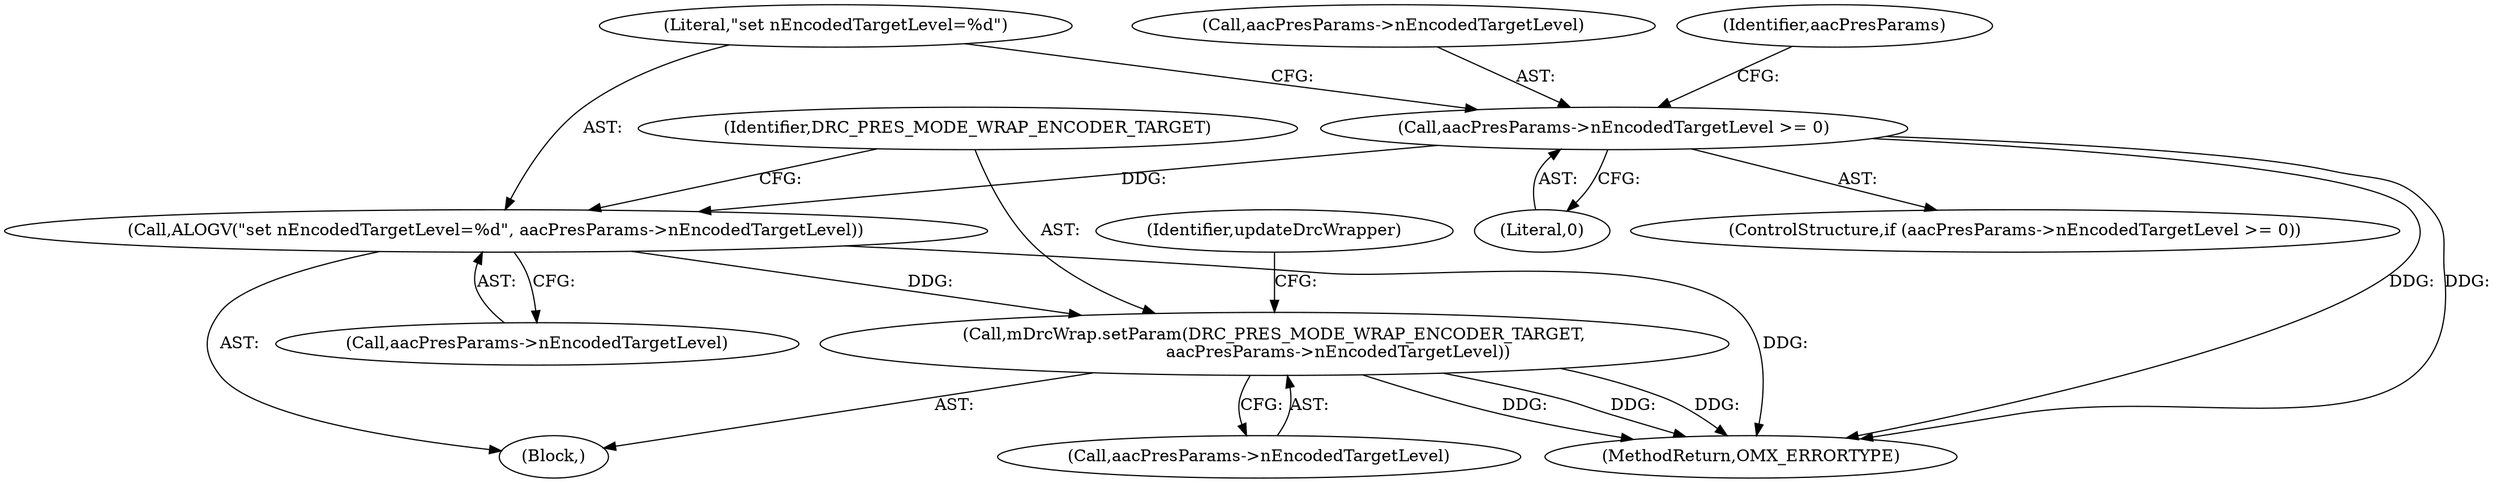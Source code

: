digraph "0_Android_295c883fe3105b19bcd0f9e07d54c6b589fc5bff_1@pointer" {
"1000351" [label="(Call,ALOGV(\"set nEncodedTargetLevel=%d\", aacPresParams->nEncodedTargetLevel))"];
"1000345" [label="(Call,aacPresParams->nEncodedTargetLevel >= 0)"];
"1000356" [label="(Call,mDrcWrap.setParam(DRC_PRES_MODE_WRAP_ENCODER_TARGET,\n                        aacPresParams->nEncodedTargetLevel))"];
"1000345" [label="(Call,aacPresParams->nEncodedTargetLevel >= 0)"];
"1000352" [label="(Literal,\"set nEncodedTargetLevel=%d\")"];
"1000346" [label="(Call,aacPresParams->nEncodedTargetLevel)"];
"1000350" [label="(Block,)"];
"1000353" [label="(Call,aacPresParams->nEncodedTargetLevel)"];
"1000349" [label="(Literal,0)"];
"1000367" [label="(Identifier,aacPresParams)"];
"1000358" [label="(Call,aacPresParams->nEncodedTargetLevel)"];
"1000362" [label="(Identifier,updateDrcWrapper)"];
"1000357" [label="(Identifier,DRC_PRES_MODE_WRAP_ENCODER_TARGET)"];
"1000351" [label="(Call,ALOGV(\"set nEncodedTargetLevel=%d\", aacPresParams->nEncodedTargetLevel))"];
"1000416" [label="(MethodReturn,OMX_ERRORTYPE)"];
"1000344" [label="(ControlStructure,if (aacPresParams->nEncodedTargetLevel >= 0))"];
"1000356" [label="(Call,mDrcWrap.setParam(DRC_PRES_MODE_WRAP_ENCODER_TARGET,\n                        aacPresParams->nEncodedTargetLevel))"];
"1000351" -> "1000350"  [label="AST: "];
"1000351" -> "1000353"  [label="CFG: "];
"1000352" -> "1000351"  [label="AST: "];
"1000353" -> "1000351"  [label="AST: "];
"1000357" -> "1000351"  [label="CFG: "];
"1000351" -> "1000416"  [label="DDG: "];
"1000345" -> "1000351"  [label="DDG: "];
"1000351" -> "1000356"  [label="DDG: "];
"1000345" -> "1000344"  [label="AST: "];
"1000345" -> "1000349"  [label="CFG: "];
"1000346" -> "1000345"  [label="AST: "];
"1000349" -> "1000345"  [label="AST: "];
"1000352" -> "1000345"  [label="CFG: "];
"1000367" -> "1000345"  [label="CFG: "];
"1000345" -> "1000416"  [label="DDG: "];
"1000345" -> "1000416"  [label="DDG: "];
"1000356" -> "1000350"  [label="AST: "];
"1000356" -> "1000358"  [label="CFG: "];
"1000357" -> "1000356"  [label="AST: "];
"1000358" -> "1000356"  [label="AST: "];
"1000362" -> "1000356"  [label="CFG: "];
"1000356" -> "1000416"  [label="DDG: "];
"1000356" -> "1000416"  [label="DDG: "];
"1000356" -> "1000416"  [label="DDG: "];
}
